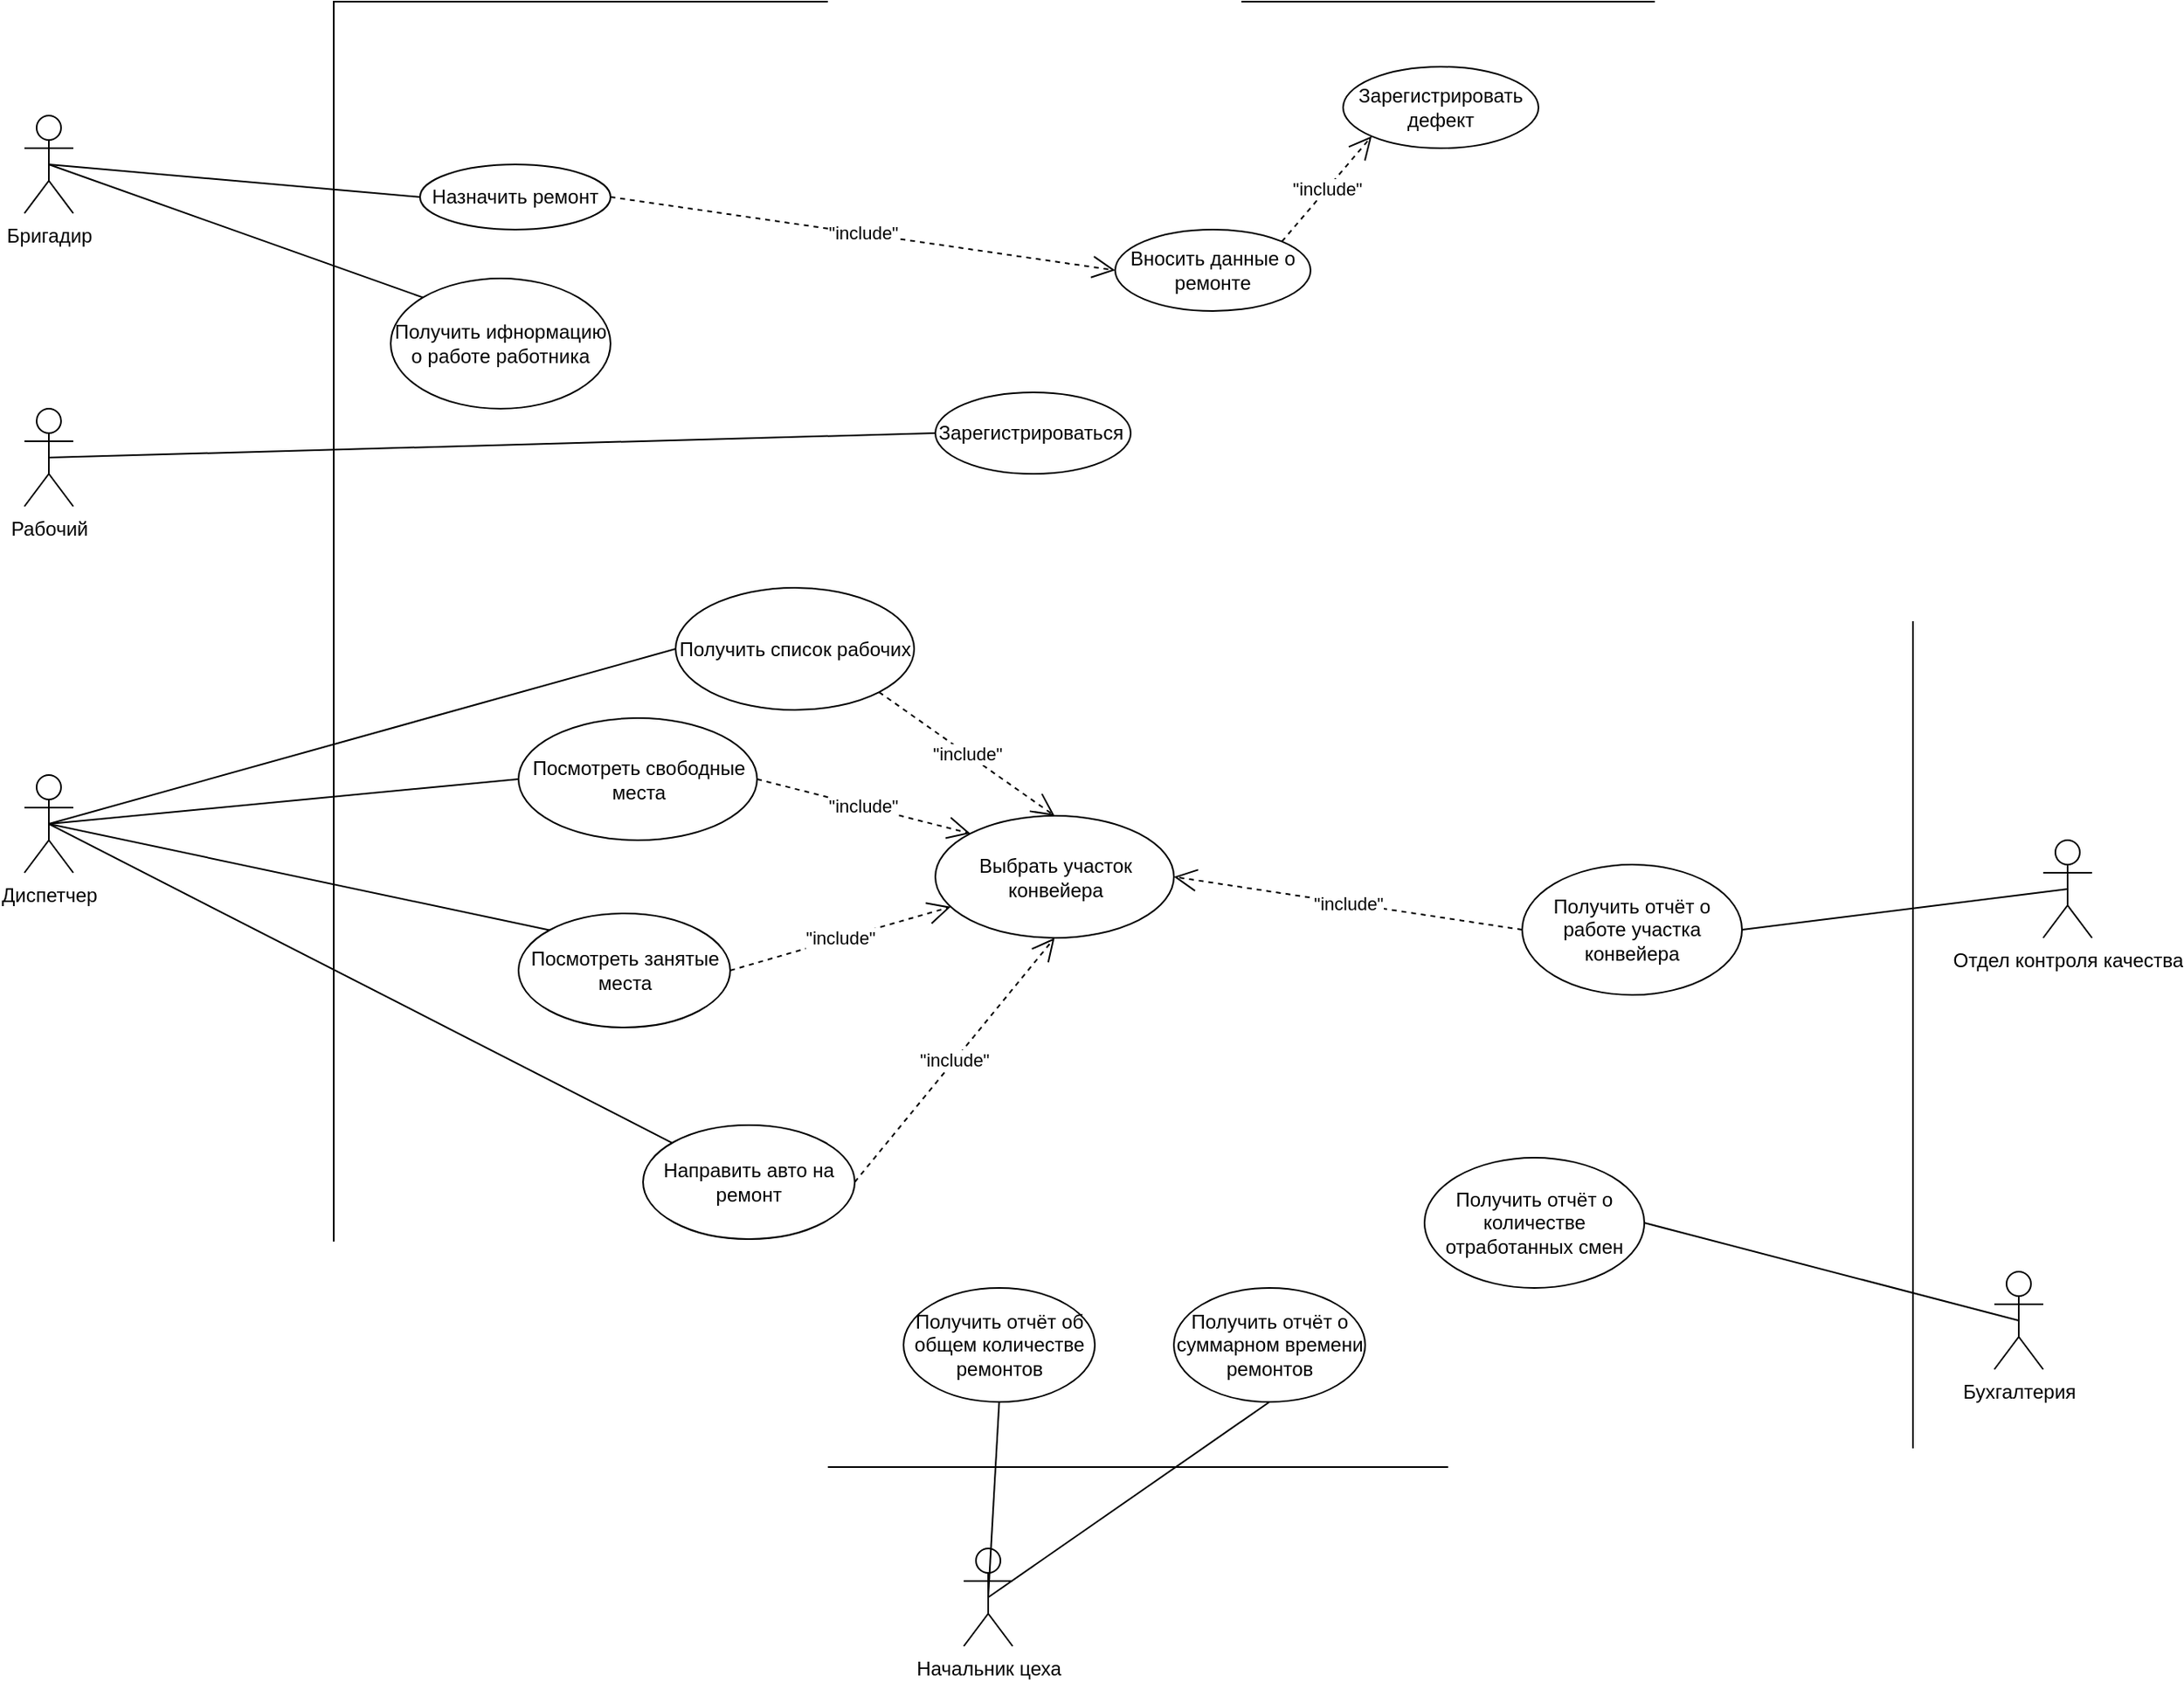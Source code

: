 <mxfile version="12.8.6" type="github"><diagram id="ggBf-jPpI04b_I1k7MAT" name="Page-1"><mxGraphModel dx="1422" dy="806" grid="1" gridSize="10" guides="1" tooltips="1" connect="1" arrows="1" fold="1" page="1" pageScale="1" pageWidth="827" pageHeight="1169" math="0" shadow="0"><root><mxCell id="0"/><mxCell id="1" parent="0"/><mxCell id="Sy95SQpI6KJXYI9ELvOn-1" value="" style="rounded=0;whiteSpace=wrap;html=1;" parent="1" vertex="1"><mxGeometry x="310" y="50" width="970" height="900" as="geometry"/></mxCell><mxCell id="Sy95SQpI6KJXYI9ELvOn-2" value="Бригадир" style="shape=umlActor;verticalLabelPosition=bottom;labelBackgroundColor=#ffffff;verticalAlign=top;html=1;" parent="1" vertex="1"><mxGeometry x="120" y="120" width="30" height="60" as="geometry"/></mxCell><mxCell id="Sy95SQpI6KJXYI9ELvOn-6" value="Назначить ремонт" style="ellipse;whiteSpace=wrap;html=1;" parent="1" vertex="1"><mxGeometry x="363" y="150" width="117" height="40" as="geometry"/></mxCell><mxCell id="Sy95SQpI6KJXYI9ELvOn-12" value="" style="endArrow=none;html=1;exitX=0.5;exitY=0.5;exitDx=0;exitDy=0;exitPerimeter=0;entryX=0;entryY=0.5;entryDx=0;entryDy=0;" parent="1" source="Sy95SQpI6KJXYI9ELvOn-2" target="Sy95SQpI6KJXYI9ELvOn-6" edge="1"><mxGeometry width="50" height="50" relative="1" as="geometry"><mxPoint x="340" y="280" as="sourcePoint"/><mxPoint x="390" y="230" as="targetPoint"/></mxGeometry></mxCell><mxCell id="Sy95SQpI6KJXYI9ELvOn-14" value="Рабочий" style="shape=umlActor;verticalLabelPosition=bottom;labelBackgroundColor=#ffffff;verticalAlign=top;html=1;" parent="1" vertex="1"><mxGeometry x="120" y="300" width="30" height="60" as="geometry"/></mxCell><mxCell id="Sy95SQpI6KJXYI9ELvOn-15" value="Зарегистрироваться&amp;nbsp;" style="ellipse;whiteSpace=wrap;html=1;" parent="1" vertex="1"><mxGeometry x="679.53" y="290" width="120" height="50" as="geometry"/></mxCell><mxCell id="Sy95SQpI6KJXYI9ELvOn-17" value="" style="endArrow=none;html=1;exitX=0.5;exitY=0.5;exitDx=0;exitDy=0;exitPerimeter=0;entryX=0;entryY=0.5;entryDx=0;entryDy=0;" parent="1" source="Sy95SQpI6KJXYI9ELvOn-14" target="Sy95SQpI6KJXYI9ELvOn-15" edge="1"><mxGeometry width="50" height="50" relative="1" as="geometry"><mxPoint x="220" y="470" as="sourcePoint"/><mxPoint x="270" y="420" as="targetPoint"/></mxGeometry></mxCell><mxCell id="Sy95SQpI6KJXYI9ELvOn-18" value="Диспетчер" style="shape=umlActor;verticalLabelPosition=bottom;labelBackgroundColor=#ffffff;verticalAlign=top;html=1;" parent="1" vertex="1"><mxGeometry x="120" y="525" width="30" height="60" as="geometry"/></mxCell><mxCell id="Sy95SQpI6KJXYI9ELvOn-19" value="" style="endArrow=none;html=1;exitX=0.5;exitY=0.5;exitDx=0;exitDy=0;exitPerimeter=0;entryX=0;entryY=0.5;entryDx=0;entryDy=0;" parent="1" source="Sy95SQpI6KJXYI9ELvOn-18" target="Sy95SQpI6KJXYI9ELvOn-20" edge="1"><mxGeometry width="50" height="50" relative="1" as="geometry"><mxPoint x="210" y="540" as="sourcePoint"/><mxPoint x="250" y="510" as="targetPoint"/></mxGeometry></mxCell><mxCell id="Sy95SQpI6KJXYI9ELvOn-20" value="Посмотреть свободные места" style="ellipse;whiteSpace=wrap;html=1;" parent="1" vertex="1"><mxGeometry x="423.5" y="490" width="146.5" height="75" as="geometry"/></mxCell><mxCell id="Sy95SQpI6KJXYI9ELvOn-21" value="Посмотреть занятые места" style="ellipse;whiteSpace=wrap;html=1;" parent="1" vertex="1"><mxGeometry x="423.5" y="610" width="130" height="70" as="geometry"/></mxCell><mxCell id="Sy95SQpI6KJXYI9ELvOn-22" value="Выбрать участок конвейера" style="ellipse;whiteSpace=wrap;html=1;" parent="1" vertex="1"><mxGeometry x="679.53" y="550" width="146.5" height="75" as="geometry"/></mxCell><mxCell id="Sy95SQpI6KJXYI9ELvOn-24" value="&quot;include&quot;" style="endArrow=open;endSize=12;dashed=1;html=1;exitX=1;exitY=0.5;exitDx=0;exitDy=0;entryX=0;entryY=0;entryDx=0;entryDy=0;" parent="1" source="Sy95SQpI6KJXYI9ELvOn-20" target="Sy95SQpI6KJXYI9ELvOn-22" edge="1"><mxGeometry width="160" relative="1" as="geometry"><mxPoint x="547" y="400" as="sourcePoint"/><mxPoint x="614" y="450" as="targetPoint"/></mxGeometry></mxCell><mxCell id="Sy95SQpI6KJXYI9ELvOn-26" value="&quot;include&quot;" style="endArrow=open;endSize=12;dashed=1;html=1;exitX=1;exitY=0.5;exitDx=0;exitDy=0;" parent="1" source="Sy95SQpI6KJXYI9ELvOn-21" target="Sy95SQpI6KJXYI9ELvOn-22" edge="1"><mxGeometry width="160" relative="1" as="geometry"><mxPoint x="547" y="590" as="sourcePoint"/><mxPoint x="708.196" y="638.616" as="targetPoint"/></mxGeometry></mxCell><mxCell id="Sy95SQpI6KJXYI9ELvOn-27" value="" style="endArrow=none;html=1;exitX=0.5;exitY=0.5;exitDx=0;exitDy=0;exitPerimeter=0;entryX=0;entryY=0;entryDx=0;entryDy=0;" parent="1" source="Sy95SQpI6KJXYI9ELvOn-18" target="Sy95SQpI6KJXYI9ELvOn-21" edge="1"><mxGeometry width="50" height="50" relative="1" as="geometry"><mxPoint x="150" y="480" as="sourcePoint"/><mxPoint x="418.5" y="482.5" as="targetPoint"/></mxGeometry></mxCell><mxCell id="Sy95SQpI6KJXYI9ELvOn-28" value="Получить список рабочих" style="ellipse;whiteSpace=wrap;html=1;" parent="1" vertex="1"><mxGeometry x="520" y="410" width="146.5" height="75" as="geometry"/></mxCell><mxCell id="Sy95SQpI6KJXYI9ELvOn-29" value="" style="endArrow=none;html=1;exitX=0.5;exitY=0.5;exitDx=0;exitDy=0;exitPerimeter=0;entryX=0;entryY=0.5;entryDx=0;entryDy=0;" parent="1" source="Sy95SQpI6KJXYI9ELvOn-18" target="Sy95SQpI6KJXYI9ELvOn-28" edge="1"><mxGeometry width="50" height="50" relative="1" as="geometry"><mxPoint x="170.0" y="499.41" as="sourcePoint"/><mxPoint x="435.5" y="499.41" as="targetPoint"/></mxGeometry></mxCell><mxCell id="Sy95SQpI6KJXYI9ELvOn-30" value="&quot;include&quot;" style="endArrow=open;endSize=12;dashed=1;html=1;exitX=1;exitY=1;exitDx=0;exitDy=0;entryX=0.5;entryY=0;entryDx=0;entryDy=0;" parent="1" source="Sy95SQpI6KJXYI9ELvOn-28" target="Sy95SQpI6KJXYI9ELvOn-22" edge="1"><mxGeometry width="160" relative="1" as="geometry"><mxPoint x="710.0" y="469.31" as="sourcePoint"/><mxPoint x="845.227" y="430.002" as="targetPoint"/></mxGeometry></mxCell><mxCell id="Sy95SQpI6KJXYI9ELvOn-32" value="Направить авто на ремонт" style="ellipse;whiteSpace=wrap;html=1;" parent="1" vertex="1"><mxGeometry x="500" y="740" width="130" height="70" as="geometry"/></mxCell><mxCell id="Sy95SQpI6KJXYI9ELvOn-33" value="&quot;include&quot;" style="endArrow=open;endSize=12;dashed=1;html=1;exitX=1;exitY=0.5;exitDx=0;exitDy=0;entryX=0.5;entryY=1;entryDx=0;entryDy=0;" parent="1" source="Sy95SQpI6KJXYI9ELvOn-32" target="Sy95SQpI6KJXYI9ELvOn-22" edge="1"><mxGeometry width="160" relative="1" as="geometry"><mxPoint x="580.0" y="719.31" as="sourcePoint"/><mxPoint x="715.227" y="680.002" as="targetPoint"/></mxGeometry></mxCell><mxCell id="Sy95SQpI6KJXYI9ELvOn-34" value="" style="endArrow=none;html=1;exitX=0.5;exitY=0.5;exitDx=0;exitDy=0;exitPerimeter=0;" parent="1" source="Sy95SQpI6KJXYI9ELvOn-18" target="Sy95SQpI6KJXYI9ELvOn-32" edge="1"><mxGeometry width="50" height="50" relative="1" as="geometry"><mxPoint x="150" y="770" as="sourcePoint"/><mxPoint x="200" y="720" as="targetPoint"/></mxGeometry></mxCell><mxCell id="Sy95SQpI6KJXYI9ELvOn-35" value="Отдел контроля качества" style="shape=umlActor;verticalLabelPosition=bottom;labelBackgroundColor=#ffffff;verticalAlign=top;html=1;" parent="1" vertex="1"><mxGeometry x="1360" y="565" width="30" height="60" as="geometry"/></mxCell><mxCell id="Sy95SQpI6KJXYI9ELvOn-44" value="&quot;include&quot;" style="endArrow=open;endSize=12;dashed=1;html=1;exitX=1;exitY=0.5;exitDx=0;exitDy=0;entryX=0;entryY=0.5;entryDx=0;entryDy=0;" parent="1" source="Sy95SQpI6KJXYI9ELvOn-6" target="Sy95SQpI6KJXYI9ELvOn-45" edge="1"><mxGeometry width="160" relative="1" as="geometry"><mxPoint x="580" y="140" as="sourcePoint"/><mxPoint x="750" y="190" as="targetPoint"/></mxGeometry></mxCell><mxCell id="Sy95SQpI6KJXYI9ELvOn-45" value="Вносить данные о ремонте" style="ellipse;whiteSpace=wrap;html=1;" parent="1" vertex="1"><mxGeometry x="790" y="190" width="120" height="50" as="geometry"/></mxCell><mxCell id="Sy95SQpI6KJXYI9ELvOn-55" value="Зарегистрировать дефект" style="ellipse;whiteSpace=wrap;html=1;" parent="1" vertex="1"><mxGeometry x="930" y="90" width="120" height="50" as="geometry"/></mxCell><mxCell id="Sy95SQpI6KJXYI9ELvOn-56" value="&quot;include&quot;" style="endArrow=open;endSize=12;dashed=1;html=1;exitX=1;exitY=0;exitDx=0;exitDy=0;entryX=0;entryY=1;entryDx=0;entryDy=0;" parent="1" source="Sy95SQpI6KJXYI9ELvOn-45" target="Sy95SQpI6KJXYI9ELvOn-55" edge="1"><mxGeometry width="160" relative="1" as="geometry"><mxPoint x="930" y="179.5" as="sourcePoint"/><mxPoint x="1110" y="179.5" as="targetPoint"/></mxGeometry></mxCell><mxCell id="Sy95SQpI6KJXYI9ELvOn-58" value="Начальник цеха" style="shape=umlActor;verticalLabelPosition=bottom;labelBackgroundColor=#ffffff;verticalAlign=top;html=1;" parent="1" vertex="1"><mxGeometry x="697" y="1000" width="30" height="60" as="geometry"/></mxCell><mxCell id="Sy95SQpI6KJXYI9ELvOn-59" value="Получить ифнормацию о работе работника" style="ellipse;whiteSpace=wrap;html=1;" parent="1" vertex="1"><mxGeometry x="345" y="220" width="135" height="80" as="geometry"/></mxCell><mxCell id="Sy95SQpI6KJXYI9ELvOn-61" value="" style="endArrow=none;html=1;exitX=0.5;exitY=0.5;exitDx=0;exitDy=0;exitPerimeter=0;entryX=0;entryY=0;entryDx=0;entryDy=0;" parent="1" source="Sy95SQpI6KJXYI9ELvOn-2" target="Sy95SQpI6KJXYI9ELvOn-59" edge="1"><mxGeometry width="50" height="50" relative="1" as="geometry"><mxPoint x="180" y="220" as="sourcePoint"/><mxPoint x="408" y="240" as="targetPoint"/></mxGeometry></mxCell><mxCell id="Sy95SQpI6KJXYI9ELvOn-62" value="Бухгалтерия" style="shape=umlActor;verticalLabelPosition=bottom;labelBackgroundColor=#ffffff;verticalAlign=top;html=1;" parent="1" vertex="1"><mxGeometry x="1330" y="830" width="30" height="60" as="geometry"/></mxCell><mxCell id="Sy95SQpI6KJXYI9ELvOn-63" value="Получить отчёт о количестве отработанных смен" style="ellipse;whiteSpace=wrap;html=1;" parent="1" vertex="1"><mxGeometry x="980" y="760" width="135" height="80" as="geometry"/></mxCell><mxCell id="Sy95SQpI6KJXYI9ELvOn-64" value="" style="endArrow=none;html=1;exitX=1;exitY=0.5;exitDx=0;exitDy=0;entryX=0.5;entryY=0.5;entryDx=0;entryDy=0;entryPerimeter=0;" parent="1" source="Sy95SQpI6KJXYI9ELvOn-63" target="Sy95SQpI6KJXYI9ELvOn-62" edge="1"><mxGeometry width="50" height="50" relative="1" as="geometry"><mxPoint x="1140.0" y="883.14" as="sourcePoint"/><mxPoint x="1522.734" y="1079.114" as="targetPoint"/></mxGeometry></mxCell><mxCell id="Sy95SQpI6KJXYI9ELvOn-67" value="Получить отчёт о работе участка конвейера" style="ellipse;whiteSpace=wrap;html=1;" parent="1" vertex="1"><mxGeometry x="1040" y="580" width="135" height="80" as="geometry"/></mxCell><mxCell id="Sy95SQpI6KJXYI9ELvOn-68" value="" style="endArrow=none;html=1;exitX=1;exitY=0.5;exitDx=0;exitDy=0;entryX=0.5;entryY=0.5;entryDx=0;entryDy=0;entryPerimeter=0;" parent="1" source="Sy95SQpI6KJXYI9ELvOn-67" target="Sy95SQpI6KJXYI9ELvOn-35" edge="1"><mxGeometry width="50" height="50" relative="1" as="geometry"><mxPoint x="1070" y="670.0" as="sourcePoint"/><mxPoint x="1300" y="730.0" as="targetPoint"/></mxGeometry></mxCell><mxCell id="Sy95SQpI6KJXYI9ELvOn-71" value="&quot;include&quot;" style="endArrow=open;endSize=12;dashed=1;html=1;exitX=0;exitY=0.5;exitDx=0;exitDy=0;entryX=1;entryY=0.5;entryDx=0;entryDy=0;" parent="1" source="Sy95SQpI6KJXYI9ELvOn-67" target="Sy95SQpI6KJXYI9ELvOn-22" edge="1"><mxGeometry width="160" relative="1" as="geometry"><mxPoint x="787.22" y="760.0" as="sourcePoint"/><mxPoint x="910.0" y="610.0" as="targetPoint"/></mxGeometry></mxCell><mxCell id="Sy95SQpI6KJXYI9ELvOn-72" value="Получить отчёт об общем количестве ремонтов" style="ellipse;whiteSpace=wrap;html=1;" parent="1" vertex="1"><mxGeometry x="660" y="840" width="117.5" height="70" as="geometry"/></mxCell><mxCell id="Sy95SQpI6KJXYI9ELvOn-73" value="" style="endArrow=none;html=1;exitX=0.5;exitY=1;exitDx=0;exitDy=0;entryX=0.5;entryY=0.5;entryDx=0;entryDy=0;entryPerimeter=0;" parent="1" source="Sy95SQpI6KJXYI9ELvOn-72" target="Sy95SQpI6KJXYI9ELvOn-58" edge="1"><mxGeometry width="50" height="50" relative="1" as="geometry"><mxPoint x="1185" y="630.0" as="sourcePoint"/><mxPoint x="1385" y="605.0" as="targetPoint"/></mxGeometry></mxCell><mxCell id="Sy95SQpI6KJXYI9ELvOn-74" value="Получить отчёт о суммарном времени ремонтов" style="ellipse;whiteSpace=wrap;html=1;" parent="1" vertex="1"><mxGeometry x="826.03" y="840" width="117.5" height="70" as="geometry"/></mxCell><mxCell id="Sy95SQpI6KJXYI9ELvOn-75" value="" style="endArrow=none;html=1;exitX=0.5;exitY=1;exitDx=0;exitDy=0;entryX=0.5;entryY=0.5;entryDx=0;entryDy=0;entryPerimeter=0;" parent="1" source="Sy95SQpI6KJXYI9ELvOn-74" target="Sy95SQpI6KJXYI9ELvOn-58" edge="1"><mxGeometry width="50" height="50" relative="1" as="geometry"><mxPoint x="1410" y="800.0" as="sourcePoint"/><mxPoint x="1517.5" y="825.0" as="targetPoint"/></mxGeometry></mxCell></root></mxGraphModel></diagram></mxfile>
